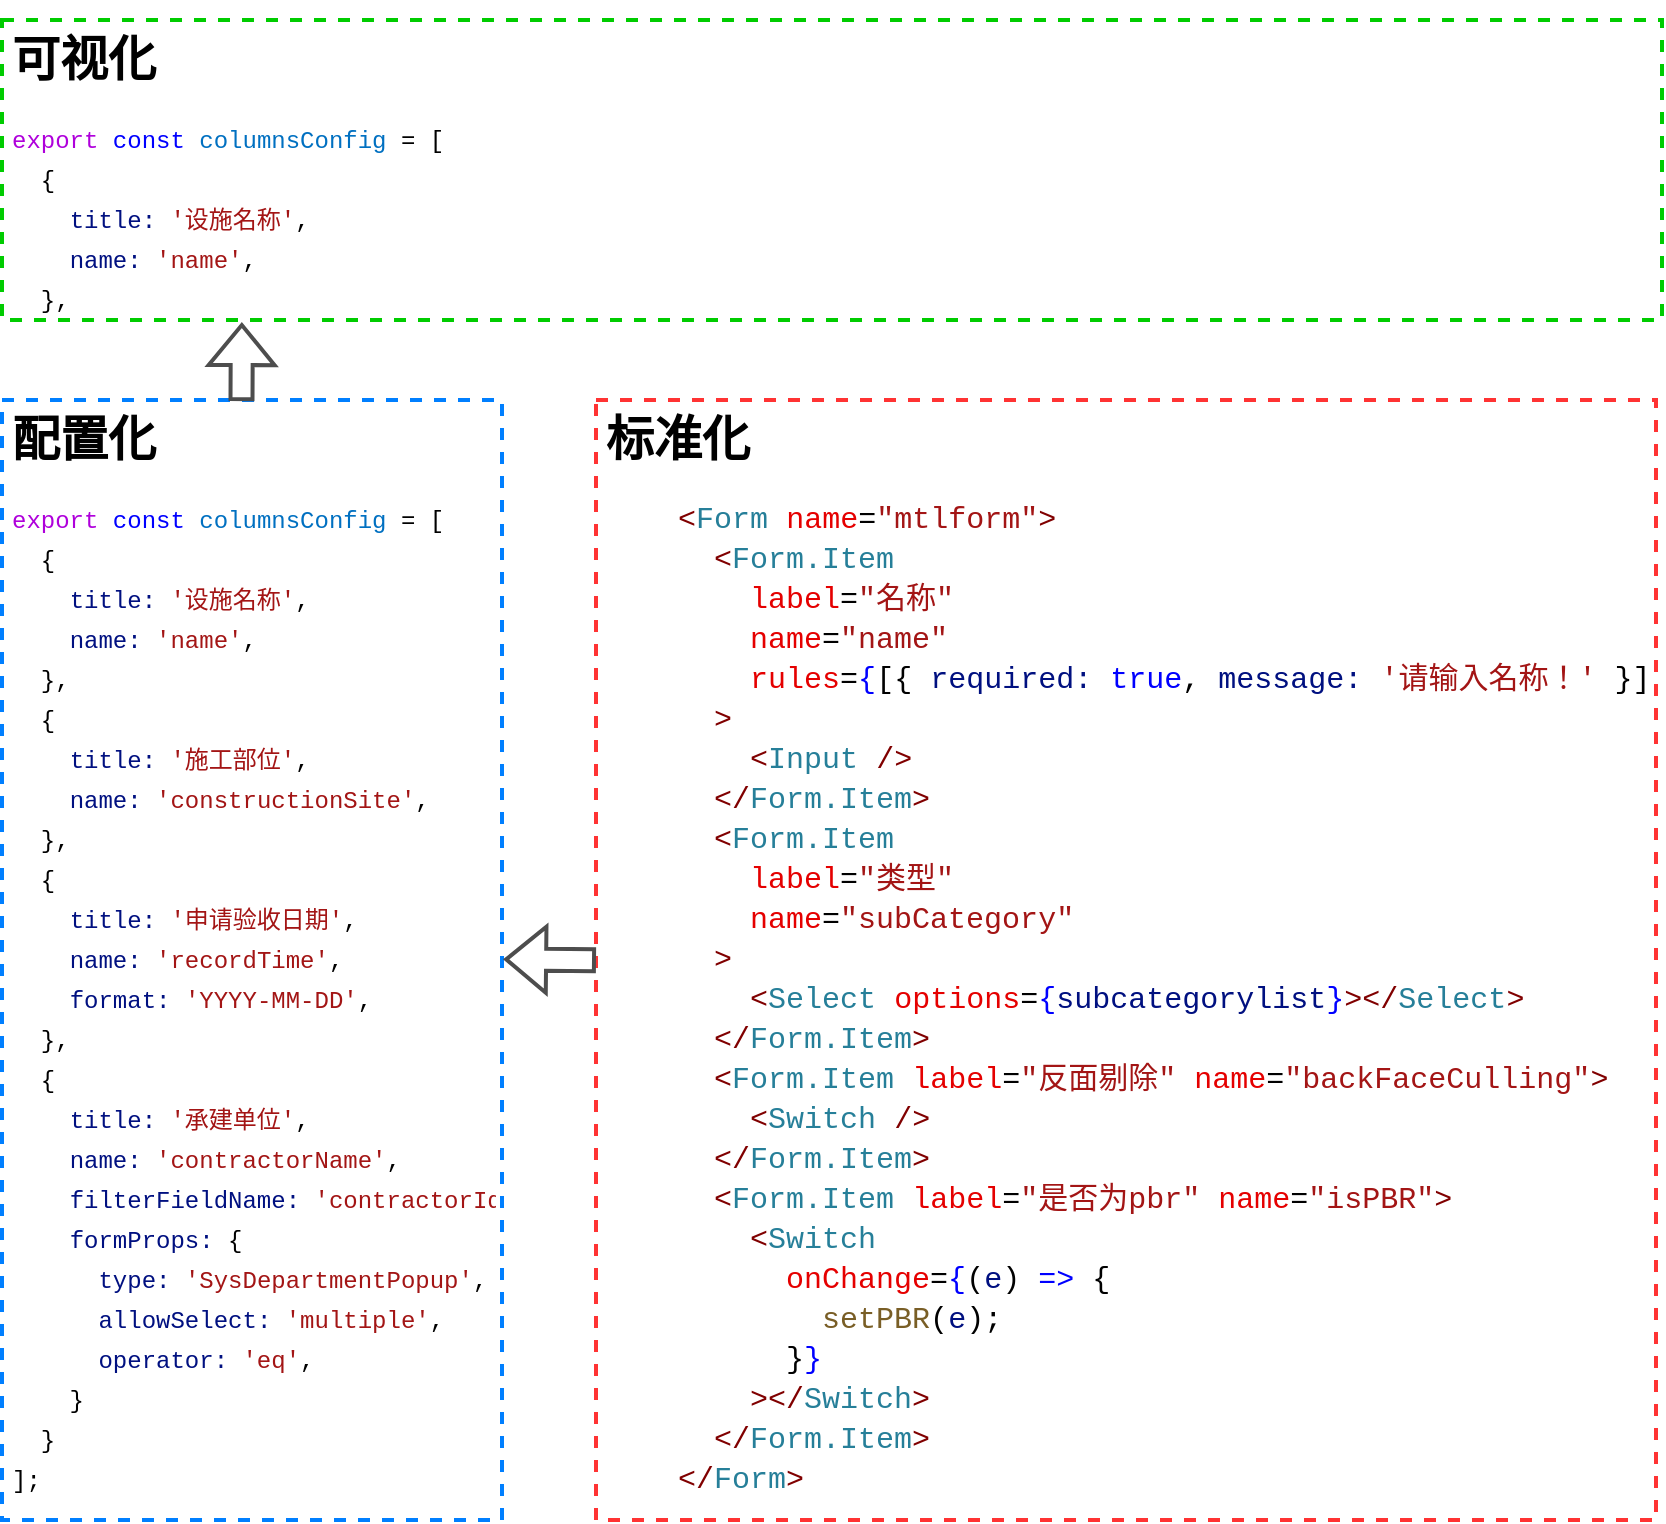 <mxfile version="24.0.1" type="github">
  <diagram name="第 1 页" id="UgVEe_6qKmYHvgXrQqHg">
    <mxGraphModel dx="2739" dy="1053" grid="1" gridSize="10" guides="1" tooltips="1" connect="1" arrows="1" fold="1" page="1" pageScale="1" pageWidth="827" pageHeight="1169" math="0" shadow="0">
      <root>
        <mxCell id="0" />
        <mxCell id="1" parent="0" />
        <mxCell id="1wzXo89r5gNJeneBMZ44-4" value="&lt;h1&gt;标准化&lt;/h1&gt;&lt;div style=&quot;font-family: Consolas, &amp;quot;Courier New&amp;quot;, monospace; font-size: 15px; line-height: 20px; white-space: pre;&quot;&gt;&lt;div style=&quot;&quot;&gt;&lt;span style=&quot;background-color: rgb(255, 255, 255);&quot;&gt;&amp;nbsp; &amp;nbsp; &lt;/span&gt;&lt;span style=&quot;color: rgb(128, 0, 0);&quot;&gt;&amp;lt;&lt;/span&gt;&lt;span style=&quot;color: rgb(38, 127, 153);&quot;&gt;Form&lt;/span&gt; &lt;span style=&quot;color: rgb(229, 0, 0);&quot;&gt;name&lt;/span&gt;=&lt;span style=&quot;color: rgb(163, 21, 21);&quot;&gt;&quot;mtlform&quot;&lt;/span&gt;&lt;span style=&quot;color: rgb(128, 0, 0);&quot;&gt;&amp;gt;&lt;/span&gt;&lt;/div&gt;&lt;div style=&quot;&quot;&gt;&amp;nbsp; &amp;nbsp; &amp;nbsp; &lt;span style=&quot;color: #800000;&quot;&gt;&amp;lt;&lt;/span&gt;&lt;span style=&quot;color: #267f99;&quot;&gt;Form.Item&lt;/span&gt;&lt;/div&gt;&lt;div style=&quot;&quot;&gt;&amp;nbsp; &amp;nbsp; &amp;nbsp; &amp;nbsp; &lt;span style=&quot;color: #e50000;&quot;&gt;label&lt;/span&gt;=&lt;span style=&quot;color: #a31515;&quot;&gt;&quot;名称&quot;&lt;/span&gt;&lt;/div&gt;&lt;div style=&quot;&quot;&gt;&amp;nbsp; &amp;nbsp; &amp;nbsp; &amp;nbsp; &lt;span style=&quot;color: #e50000;&quot;&gt;name&lt;/span&gt;=&lt;span style=&quot;color: #a31515;&quot;&gt;&quot;name&quot;&lt;/span&gt;&lt;/div&gt;&lt;div style=&quot;&quot;&gt;&amp;nbsp; &amp;nbsp; &amp;nbsp; &amp;nbsp; &lt;span style=&quot;color: #e50000;&quot;&gt;rules&lt;/span&gt;=&lt;span style=&quot;color: #0000ff;&quot;&gt;{&lt;/span&gt;[{ &lt;span style=&quot;color: #001080;&quot;&gt;required&lt;/span&gt;&lt;span style=&quot;color: #001080;&quot;&gt;:&lt;/span&gt; &lt;span style=&quot;color: #0000ff;&quot;&gt;true&lt;/span&gt;, &lt;span style=&quot;color: #001080;&quot;&gt;message&lt;/span&gt;&lt;span style=&quot;color: #001080;&quot;&gt;:&lt;/span&gt; &lt;span style=&quot;color: #a31515;&quot;&gt;&#39;请输入名称！&#39;&lt;/span&gt; }]&lt;span style=&quot;color: #0000ff;&quot;&gt;}&lt;/span&gt;&lt;/div&gt;&lt;div style=&quot;&quot;&gt;&amp;nbsp; &amp;nbsp; &amp;nbsp; &lt;span style=&quot;color: #800000;&quot;&gt;&amp;gt;&lt;/span&gt;&lt;/div&gt;&lt;div style=&quot;&quot;&gt;&amp;nbsp; &amp;nbsp; &amp;nbsp; &amp;nbsp; &lt;span style=&quot;color: #800000;&quot;&gt;&amp;lt;&lt;/span&gt;&lt;span style=&quot;color: #267f99;&quot;&gt;Input&lt;/span&gt; &lt;span style=&quot;color: #800000;&quot;&gt;/&amp;gt;&lt;/span&gt;&lt;/div&gt;&lt;div style=&quot;&quot;&gt;&amp;nbsp; &amp;nbsp; &amp;nbsp; &lt;span style=&quot;color: #800000;&quot;&gt;&amp;lt;/&lt;/span&gt;&lt;span style=&quot;color: #267f99;&quot;&gt;Form.Item&lt;/span&gt;&lt;span style=&quot;color: #800000;&quot;&gt;&amp;gt;&lt;/span&gt;&lt;/div&gt;&lt;div style=&quot;&quot;&gt;&amp;nbsp; &amp;nbsp; &amp;nbsp; &lt;span style=&quot;color: #800000;&quot;&gt;&amp;lt;&lt;/span&gt;&lt;span style=&quot;color: #267f99;&quot;&gt;Form.Item&lt;/span&gt;&lt;/div&gt;&lt;div style=&quot;&quot;&gt;&amp;nbsp; &amp;nbsp; &amp;nbsp; &amp;nbsp; &lt;span style=&quot;color: #e50000;&quot;&gt;label&lt;/span&gt;=&lt;span style=&quot;color: #a31515;&quot;&gt;&quot;类型&quot;&lt;/span&gt;&lt;/div&gt;&lt;div style=&quot;&quot;&gt;&amp;nbsp; &amp;nbsp; &amp;nbsp; &amp;nbsp; &lt;span style=&quot;color: #e50000;&quot;&gt;name&lt;/span&gt;=&lt;span style=&quot;color: #a31515;&quot;&gt;&quot;subCategory&quot;&lt;/span&gt;&lt;/div&gt;&lt;div style=&quot;&quot;&gt;&amp;nbsp; &amp;nbsp; &amp;nbsp; &lt;span style=&quot;color: #800000;&quot;&gt;&amp;gt;&lt;/span&gt;&lt;/div&gt;&lt;div style=&quot;&quot;&gt;&amp;nbsp; &amp;nbsp; &amp;nbsp; &amp;nbsp; &lt;span style=&quot;color: #800000;&quot;&gt;&amp;lt;&lt;/span&gt;&lt;span style=&quot;color: #267f99;&quot;&gt;Select&lt;/span&gt; &lt;span style=&quot;color: #e50000;&quot;&gt;options&lt;/span&gt;=&lt;span style=&quot;color: #0000ff;&quot;&gt;{&lt;/span&gt;&lt;span style=&quot;color: #001080;&quot;&gt;subcategorylist&lt;/span&gt;&lt;span style=&quot;color: #0000ff;&quot;&gt;}&lt;/span&gt;&lt;span style=&quot;color: #800000;&quot;&gt;&amp;gt;&amp;lt;/&lt;/span&gt;&lt;span style=&quot;color: #267f99;&quot;&gt;Select&lt;/span&gt;&lt;span style=&quot;color: #800000;&quot;&gt;&amp;gt;&lt;/span&gt;&lt;/div&gt;&lt;div style=&quot;&quot;&gt;&amp;nbsp; &amp;nbsp; &amp;nbsp; &lt;span style=&quot;color: #800000;&quot;&gt;&amp;lt;/&lt;/span&gt;&lt;span style=&quot;color: #267f99;&quot;&gt;Form.Item&lt;/span&gt;&lt;span style=&quot;color: #800000;&quot;&gt;&amp;gt;&lt;/span&gt;&lt;/div&gt;&lt;div style=&quot;&quot;&gt;&amp;nbsp; &amp;nbsp; &amp;nbsp; &lt;span style=&quot;color: #800000;&quot;&gt;&amp;lt;&lt;/span&gt;&lt;span style=&quot;color: #267f99;&quot;&gt;Form.Item&lt;/span&gt; &lt;span style=&quot;color: #e50000;&quot;&gt;label&lt;/span&gt;=&lt;span style=&quot;color: #a31515;&quot;&gt;&quot;反面剔除&quot;&lt;/span&gt; &lt;span style=&quot;color: #e50000;&quot;&gt;name&lt;/span&gt;=&lt;span style=&quot;color: #a31515;&quot;&gt;&quot;backFaceCulling&quot;&lt;/span&gt;&lt;span style=&quot;color: #800000;&quot;&gt;&amp;gt;&lt;/span&gt;&lt;/div&gt;&lt;div style=&quot;&quot;&gt;&amp;nbsp; &amp;nbsp; &amp;nbsp; &amp;nbsp; &lt;span style=&quot;color: #800000;&quot;&gt;&amp;lt;&lt;/span&gt;&lt;span style=&quot;color: #267f99;&quot;&gt;Switch&lt;/span&gt; &lt;span style=&quot;color: #800000;&quot;&gt;/&amp;gt;&lt;/span&gt;&lt;/div&gt;&lt;div style=&quot;&quot;&gt;&amp;nbsp; &amp;nbsp; &amp;nbsp; &lt;span style=&quot;color: #800000;&quot;&gt;&amp;lt;/&lt;/span&gt;&lt;span style=&quot;color: #267f99;&quot;&gt;Form.Item&lt;/span&gt;&lt;span style=&quot;color: #800000;&quot;&gt;&amp;gt;&lt;/span&gt;&lt;/div&gt;&lt;div style=&quot;&quot;&gt;&amp;nbsp; &amp;nbsp; &amp;nbsp; &lt;span style=&quot;color: #800000;&quot;&gt;&amp;lt;&lt;/span&gt;&lt;span style=&quot;color: #267f99;&quot;&gt;Form.Item&lt;/span&gt; &lt;span style=&quot;color: #e50000;&quot;&gt;label&lt;/span&gt;=&lt;span style=&quot;color: #a31515;&quot;&gt;&quot;是否为pbr&quot;&lt;/span&gt; &lt;span style=&quot;color: #e50000;&quot;&gt;name&lt;/span&gt;=&lt;span style=&quot;color: #a31515;&quot;&gt;&quot;isPBR&quot;&lt;/span&gt;&lt;span style=&quot;color: #800000;&quot;&gt;&amp;gt;&lt;/span&gt;&lt;/div&gt;&lt;div style=&quot;&quot;&gt;&amp;nbsp; &amp;nbsp; &amp;nbsp; &amp;nbsp; &lt;span style=&quot;color: #800000;&quot;&gt;&amp;lt;&lt;/span&gt;&lt;span style=&quot;color: #267f99;&quot;&gt;Switch&lt;/span&gt;&lt;/div&gt;&lt;div style=&quot;&quot;&gt;&amp;nbsp; &amp;nbsp; &amp;nbsp; &amp;nbsp; &amp;nbsp; &lt;span style=&quot;color: #e50000;&quot;&gt;onChange&lt;/span&gt;=&lt;span style=&quot;color: #0000ff;&quot;&gt;{&lt;/span&gt;(&lt;span style=&quot;color: #001080;&quot;&gt;e&lt;/span&gt;) &lt;span style=&quot;color: #0000ff;&quot;&gt;=&amp;gt;&lt;/span&gt; {&lt;/div&gt;&lt;div style=&quot;&quot;&gt;&amp;nbsp; &amp;nbsp; &amp;nbsp; &amp;nbsp; &amp;nbsp; &amp;nbsp; &lt;span style=&quot;color: #795e26;&quot;&gt;setPBR&lt;/span&gt;(&lt;span style=&quot;color: #001080;&quot;&gt;e&lt;/span&gt;);&lt;/div&gt;&lt;div style=&quot;&quot;&gt;&amp;nbsp; &amp;nbsp; &amp;nbsp; &amp;nbsp; &amp;nbsp; }&lt;span style=&quot;color: #0000ff;&quot;&gt;}&lt;/span&gt;&lt;/div&gt;&lt;div style=&quot;&quot;&gt;&amp;nbsp; &amp;nbsp; &amp;nbsp; &amp;nbsp; &lt;span style=&quot;color: #800000;&quot;&gt;&amp;gt;&amp;lt;/&lt;/span&gt;&lt;span style=&quot;color: #267f99;&quot;&gt;Switch&lt;/span&gt;&lt;span style=&quot;color: #800000;&quot;&gt;&amp;gt;&lt;/span&gt;&lt;/div&gt;&lt;div style=&quot;&quot;&gt;&amp;nbsp; &amp;nbsp; &amp;nbsp; &lt;span style=&quot;color: #800000;&quot;&gt;&amp;lt;/&lt;/span&gt;&lt;span style=&quot;color: #267f99;&quot;&gt;Form.Item&lt;/span&gt;&lt;span style=&quot;color: #800000;&quot;&gt;&amp;gt;&lt;/span&gt;&lt;/div&gt;&lt;div style=&quot;&quot;&gt;&amp;nbsp; &amp;nbsp; &lt;span style=&quot;color: rgb(128, 0, 0);&quot;&gt;&amp;lt;/&lt;/span&gt;&lt;span style=&quot;color: rgb(38, 127, 153);&quot;&gt;Form&lt;/span&gt;&lt;span style=&quot;color: rgb(128, 0, 0);&quot;&gt;&amp;gt;&lt;/span&gt;&lt;/div&gt;&lt;/div&gt;" style="text;html=1;spacing=5;spacingTop=-20;whiteSpace=wrap;overflow=hidden;rounded=0;fillColor=none;strokeColor=#FF3333;strokeWidth=2;dashed=1;" vertex="1" parent="1">
          <mxGeometry x="297" y="560" width="530" height="560" as="geometry" />
        </mxCell>
        <mxCell id="1wzXo89r5gNJeneBMZ44-5" value="&lt;h1&gt;配置化&lt;/h1&gt;&lt;div style=&quot;font-family: Consolas, &amp;quot;Courier New&amp;quot;, monospace; font-size: 15px; line-height: 20px; white-space: pre;&quot;&gt;&lt;div style=&quot;font-size: 12px;&quot;&gt;&lt;div style=&quot;line-height: 20px;&quot;&gt;&lt;div style=&quot;&quot;&gt;&lt;span style=&quot;color: rgb(175, 0, 219);&quot;&gt;export&lt;/span&gt; &lt;span style=&quot;color: rgb(0, 0, 255);&quot;&gt;const&lt;/span&gt; &lt;span style=&quot;color: rgb(0, 112, 193);&quot;&gt;columnsConfig&lt;/span&gt; = [&lt;/div&gt;&lt;div style=&quot;&quot;&gt;&amp;nbsp; {&lt;/div&gt;&lt;div style=&quot;&quot;&gt;&amp;nbsp; &amp;nbsp; &lt;span style=&quot;color: #001080;&quot;&gt;title&lt;/span&gt;&lt;span style=&quot;color: #001080;&quot;&gt;:&lt;/span&gt; &lt;span style=&quot;color: #a31515;&quot;&gt;&#39;设施名称&#39;&lt;/span&gt;,&lt;/div&gt;&lt;div style=&quot;&quot;&gt;&amp;nbsp; &amp;nbsp; &lt;span style=&quot;color: #001080;&quot;&gt;name&lt;/span&gt;&lt;span style=&quot;color: #001080;&quot;&gt;:&lt;/span&gt; &lt;span style=&quot;color: #a31515;&quot;&gt;&#39;name&#39;&lt;/span&gt;,&lt;/div&gt;&lt;div style=&quot;&quot;&gt;&amp;nbsp; },&lt;/div&gt;&lt;div style=&quot;&quot;&gt;&amp;nbsp; {&lt;/div&gt;&lt;div style=&quot;&quot;&gt;&amp;nbsp; &amp;nbsp; &lt;span style=&quot;color: #001080;&quot;&gt;title&lt;/span&gt;&lt;span style=&quot;color: #001080;&quot;&gt;:&lt;/span&gt; &lt;span style=&quot;color: #a31515;&quot;&gt;&#39;施工部位&#39;&lt;/span&gt;,&lt;/div&gt;&lt;div style=&quot;&quot;&gt;&amp;nbsp; &amp;nbsp; &lt;span style=&quot;color: #001080;&quot;&gt;name&lt;/span&gt;&lt;span style=&quot;color: #001080;&quot;&gt;:&lt;/span&gt; &lt;span style=&quot;color: #a31515;&quot;&gt;&#39;constructionSite&#39;&lt;/span&gt;,&lt;/div&gt;&lt;div style=&quot;&quot;&gt;&amp;nbsp; },&lt;/div&gt;&lt;div style=&quot;&quot;&gt;&amp;nbsp; {&lt;/div&gt;&lt;div style=&quot;&quot;&gt;&amp;nbsp; &amp;nbsp; &lt;span style=&quot;color: #001080;&quot;&gt;title&lt;/span&gt;&lt;span style=&quot;color: #001080;&quot;&gt;:&lt;/span&gt; &lt;span style=&quot;color: #a31515;&quot;&gt;&#39;申请验收日期&#39;&lt;/span&gt;,&lt;/div&gt;&lt;div style=&quot;&quot;&gt;&amp;nbsp; &amp;nbsp; &lt;span style=&quot;color: #001080;&quot;&gt;name&lt;/span&gt;&lt;span style=&quot;color: #001080;&quot;&gt;:&lt;/span&gt; &lt;span style=&quot;color: #a31515;&quot;&gt;&#39;recordTime&#39;&lt;/span&gt;,&lt;/div&gt;&lt;div style=&quot;&quot;&gt;&amp;nbsp; &amp;nbsp; &lt;span style=&quot;color: #001080;&quot;&gt;format&lt;/span&gt;&lt;span style=&quot;color: #001080;&quot;&gt;:&lt;/span&gt; &lt;span style=&quot;color: #a31515;&quot;&gt;&#39;YYYY-MM-DD&#39;&lt;/span&gt;,&lt;/div&gt;&lt;div style=&quot;&quot;&gt;&amp;nbsp; },&lt;/div&gt;&lt;div style=&quot;&quot;&gt;&amp;nbsp; {&lt;/div&gt;&lt;div style=&quot;&quot;&gt;&amp;nbsp; &amp;nbsp; &lt;span style=&quot;color: #001080;&quot;&gt;title&lt;/span&gt;&lt;span style=&quot;color: #001080;&quot;&gt;:&lt;/span&gt; &lt;span style=&quot;color: #a31515;&quot;&gt;&#39;承建单位&#39;&lt;/span&gt;,&lt;/div&gt;&lt;div style=&quot;&quot;&gt;&amp;nbsp; &amp;nbsp; &lt;span style=&quot;color: #001080;&quot;&gt;name&lt;/span&gt;&lt;span style=&quot;color: #001080;&quot;&gt;:&lt;/span&gt; &lt;span style=&quot;color: #a31515;&quot;&gt;&#39;contractorName&#39;&lt;/span&gt;,&lt;/div&gt;&lt;div style=&quot;&quot;&gt;&amp;nbsp; &amp;nbsp; &lt;span style=&quot;color: #001080;&quot;&gt;filterFieldName&lt;/span&gt;&lt;span style=&quot;color: #001080;&quot;&gt;:&lt;/span&gt; &lt;span style=&quot;color: #a31515;&quot;&gt;&#39;contractorId&#39;&lt;/span&gt;,&lt;/div&gt;&lt;div style=&quot;&quot;&gt;&amp;nbsp; &amp;nbsp; &lt;span style=&quot;color: #001080;&quot;&gt;formProps&lt;/span&gt;&lt;span style=&quot;color: #001080;&quot;&gt;:&lt;/span&gt; {&lt;/div&gt;&lt;div style=&quot;&quot;&gt;&amp;nbsp; &amp;nbsp; &amp;nbsp; &lt;span style=&quot;color: #001080;&quot;&gt;type&lt;/span&gt;&lt;span style=&quot;color: #001080;&quot;&gt;:&lt;/span&gt; &lt;span style=&quot;color: #a31515;&quot;&gt;&#39;SysDepartmentPopup&#39;&lt;/span&gt;,&lt;/div&gt;&lt;div style=&quot;&quot;&gt;&amp;nbsp; &amp;nbsp; &amp;nbsp; &lt;span style=&quot;color: #001080;&quot;&gt;allowSelect&lt;/span&gt;&lt;span style=&quot;color: #001080;&quot;&gt;:&lt;/span&gt; &lt;span style=&quot;color: #a31515;&quot;&gt;&#39;multiple&#39;&lt;/span&gt;,&lt;/div&gt;&lt;div style=&quot;&quot;&gt;&amp;nbsp; &amp;nbsp; &amp;nbsp; &lt;span style=&quot;color: #001080;&quot;&gt;operator&lt;/span&gt;&lt;span style=&quot;color: #001080;&quot;&gt;:&lt;/span&gt; &lt;span style=&quot;color: #a31515;&quot;&gt;&#39;eq&#39;&lt;/span&gt;,&lt;/div&gt;&lt;div style=&quot;&quot;&gt;&amp;nbsp; &amp;nbsp; }&lt;/div&gt;&lt;div style=&quot;&quot;&gt;&amp;nbsp; }&lt;/div&gt;&lt;div style=&quot;&quot;&gt;];&lt;/div&gt;&lt;/div&gt;&lt;/div&gt;&lt;/div&gt;&lt;p&gt;&lt;br&gt;&lt;/p&gt;" style="text;html=1;spacing=5;spacingTop=-20;whiteSpace=wrap;overflow=hidden;rounded=0;strokeColor=#007FFF;dashed=1;fillColor=none;strokeWidth=2;" vertex="1" parent="1">
          <mxGeometry y="560" width="250" height="560" as="geometry" />
        </mxCell>
        <mxCell id="1wzXo89r5gNJeneBMZ44-7" value="" style="shape=flexArrow;endArrow=classic;html=1;rounded=0;exitX=-0.002;exitY=0.483;exitDx=0;exitDy=0;exitPerimeter=0;strokeWidth=2;strokeColor=#4D4D4D;" edge="1" parent="1">
          <mxGeometry width="50" height="50" relative="1" as="geometry">
            <mxPoint x="297.0" y="840.14" as="sourcePoint" />
            <mxPoint x="251.06" y="839.66" as="targetPoint" />
          </mxGeometry>
        </mxCell>
        <mxCell id="1wzXo89r5gNJeneBMZ44-10" value="" style="shape=flexArrow;endArrow=classic;html=1;rounded=0;exitX=0.479;exitY=0.001;exitDx=0;exitDy=0;exitPerimeter=0;strokeWidth=2;strokeColor=#4D4D4D;entryX=0.145;entryY=1.008;entryDx=0;entryDy=0;entryPerimeter=0;" edge="1" parent="1" source="1wzXo89r5gNJeneBMZ44-5">
          <mxGeometry width="50" height="50" relative="1" as="geometry">
            <mxPoint x="-54.06" y="650.48" as="sourcePoint" />
            <mxPoint x="119.915" y="521.52" as="targetPoint" />
          </mxGeometry>
        </mxCell>
        <mxCell id="1wzXo89r5gNJeneBMZ44-12" value="&lt;h1&gt;可视化&lt;/h1&gt;&lt;div style=&quot;font-family: Consolas, &amp;quot;Courier New&amp;quot;, monospace; font-size: 15px; line-height: 20px; white-space: pre;&quot;&gt;&lt;div style=&quot;font-size: 12px;&quot;&gt;&lt;div style=&quot;line-height: 20px;&quot;&gt;&lt;div style=&quot;&quot;&gt;&lt;span style=&quot;color: rgb(175, 0, 219);&quot;&gt;export&lt;/span&gt; &lt;span style=&quot;color: rgb(0, 0, 255);&quot;&gt;const&lt;/span&gt; &lt;span style=&quot;color: rgb(0, 112, 193);&quot;&gt;columnsConfig&lt;/span&gt; = [&lt;/div&gt;&lt;div style=&quot;&quot;&gt;&amp;nbsp; {&lt;/div&gt;&lt;div style=&quot;&quot;&gt;&amp;nbsp; &amp;nbsp; &lt;span style=&quot;color: #001080;&quot;&gt;title&lt;/span&gt;&lt;span style=&quot;color: #001080;&quot;&gt;:&lt;/span&gt; &lt;span style=&quot;color: #a31515;&quot;&gt;&#39;设施名称&#39;&lt;/span&gt;,&lt;/div&gt;&lt;div style=&quot;&quot;&gt;&amp;nbsp; &amp;nbsp; &lt;span style=&quot;color: #001080;&quot;&gt;name&lt;/span&gt;&lt;span style=&quot;color: #001080;&quot;&gt;:&lt;/span&gt; &lt;span style=&quot;color: #a31515;&quot;&gt;&#39;name&#39;&lt;/span&gt;,&lt;/div&gt;&lt;div style=&quot;&quot;&gt;&amp;nbsp; },&lt;/div&gt;&lt;div style=&quot;&quot;&gt;&amp;nbsp; {&lt;/div&gt;&lt;div style=&quot;&quot;&gt;&amp;nbsp; &amp;nbsp; &lt;span style=&quot;color: #001080;&quot;&gt;title&lt;/span&gt;&lt;span style=&quot;color: #001080;&quot;&gt;:&lt;/span&gt; &lt;span style=&quot;color: #a31515;&quot;&gt;&#39;施工部位&#39;&lt;/span&gt;,&lt;/div&gt;&lt;div style=&quot;&quot;&gt;&amp;nbsp; &amp;nbsp; &lt;span style=&quot;color: #001080;&quot;&gt;name&lt;/span&gt;&lt;span style=&quot;color: #001080;&quot;&gt;:&lt;/span&gt; &lt;span style=&quot;color: #a31515;&quot;&gt;&#39;constructionSite&#39;&lt;/span&gt;,&lt;/div&gt;&lt;div style=&quot;&quot;&gt;&amp;nbsp; },&lt;/div&gt;&lt;div style=&quot;&quot;&gt;&amp;nbsp; {&lt;/div&gt;&lt;div style=&quot;&quot;&gt;&amp;nbsp; &amp;nbsp; &lt;span style=&quot;color: #001080;&quot;&gt;title&lt;/span&gt;&lt;span style=&quot;color: #001080;&quot;&gt;:&lt;/span&gt; &lt;span style=&quot;color: #a31515;&quot;&gt;&#39;申请验收日期&#39;&lt;/span&gt;,&lt;/div&gt;&lt;div style=&quot;&quot;&gt;&amp;nbsp; &amp;nbsp; &lt;span style=&quot;color: #001080;&quot;&gt;name&lt;/span&gt;&lt;span style=&quot;color: #001080;&quot;&gt;:&lt;/span&gt; &lt;span style=&quot;color: #a31515;&quot;&gt;&#39;recordTime&#39;&lt;/span&gt;,&lt;/div&gt;&lt;div style=&quot;&quot;&gt;&amp;nbsp; &amp;nbsp; &lt;span style=&quot;color: #001080;&quot;&gt;format&lt;/span&gt;&lt;span style=&quot;color: #001080;&quot;&gt;:&lt;/span&gt; &lt;span style=&quot;color: #a31515;&quot;&gt;&#39;YYYY-MM-DD&#39;&lt;/span&gt;,&lt;/div&gt;&lt;div style=&quot;&quot;&gt;&amp;nbsp; },&lt;/div&gt;&lt;div style=&quot;&quot;&gt;&amp;nbsp; {&lt;/div&gt;&lt;div style=&quot;&quot;&gt;&amp;nbsp; &amp;nbsp; &lt;span style=&quot;color: #001080;&quot;&gt;title&lt;/span&gt;&lt;span style=&quot;color: #001080;&quot;&gt;:&lt;/span&gt; &lt;span style=&quot;color: #a31515;&quot;&gt;&#39;承建单位&#39;&lt;/span&gt;,&lt;/div&gt;&lt;div style=&quot;&quot;&gt;&amp;nbsp; &amp;nbsp; &lt;span style=&quot;color: #001080;&quot;&gt;name&lt;/span&gt;&lt;span style=&quot;color: #001080;&quot;&gt;:&lt;/span&gt; &lt;span style=&quot;color: #a31515;&quot;&gt;&#39;contractorName&#39;&lt;/span&gt;,&lt;/div&gt;&lt;div style=&quot;&quot;&gt;&amp;nbsp; &amp;nbsp; &lt;span style=&quot;color: #001080;&quot;&gt;filterFieldName&lt;/span&gt;&lt;span style=&quot;color: #001080;&quot;&gt;:&lt;/span&gt; &lt;span style=&quot;color: #a31515;&quot;&gt;&#39;contractorId&#39;&lt;/span&gt;,&lt;/div&gt;&lt;div style=&quot;&quot;&gt;&amp;nbsp; &amp;nbsp; &lt;span style=&quot;color: #001080;&quot;&gt;formProps&lt;/span&gt;&lt;span style=&quot;color: #001080;&quot;&gt;:&lt;/span&gt; {&lt;/div&gt;&lt;div style=&quot;&quot;&gt;&amp;nbsp; &amp;nbsp; &amp;nbsp; &lt;span style=&quot;color: #001080;&quot;&gt;type&lt;/span&gt;&lt;span style=&quot;color: #001080;&quot;&gt;:&lt;/span&gt; &lt;span style=&quot;color: #a31515;&quot;&gt;&#39;SysDepartmentPopup&#39;&lt;/span&gt;,&lt;/div&gt;&lt;div style=&quot;&quot;&gt;&amp;nbsp; &amp;nbsp; &amp;nbsp; &lt;span style=&quot;color: #001080;&quot;&gt;allowSelect&lt;/span&gt;&lt;span style=&quot;color: #001080;&quot;&gt;:&lt;/span&gt; &lt;span style=&quot;color: #a31515;&quot;&gt;&#39;multiple&#39;&lt;/span&gt;,&lt;/div&gt;&lt;div style=&quot;&quot;&gt;&amp;nbsp; &amp;nbsp; &amp;nbsp; &lt;span style=&quot;color: #001080;&quot;&gt;operator&lt;/span&gt;&lt;span style=&quot;color: #001080;&quot;&gt;:&lt;/span&gt; &lt;span style=&quot;color: #a31515;&quot;&gt;&#39;eq&#39;&lt;/span&gt;,&lt;/div&gt;&lt;div style=&quot;&quot;&gt;&amp;nbsp; &amp;nbsp; }&lt;/div&gt;&lt;div style=&quot;&quot;&gt;&amp;nbsp; }&lt;/div&gt;&lt;div style=&quot;&quot;&gt;];&lt;/div&gt;&lt;/div&gt;&lt;/div&gt;&lt;/div&gt;&lt;p&gt;&lt;br&gt;&lt;/p&gt;" style="text;html=1;spacing=5;spacingTop=-20;whiteSpace=wrap;overflow=hidden;rounded=0;strokeColor=#00CC00;dashed=1;fillColor=none;strokeWidth=2;" vertex="1" parent="1">
          <mxGeometry y="370" width="830" height="150" as="geometry" />
        </mxCell>
      </root>
    </mxGraphModel>
  </diagram>
</mxfile>
